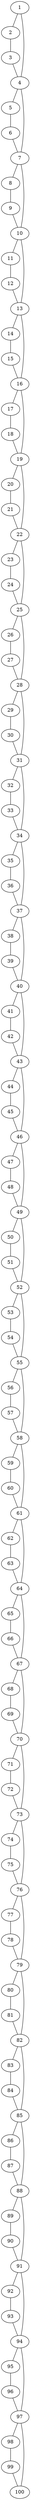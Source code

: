 strict graph {
1 -- 2
2 -- 3
3 -- 4
4 -- 1
4 -- 5
5 -- 6
6 -- 7
7 -- 4
7 -- 8
8 -- 9
9 -- 10
10 -- 7
10 -- 11
11 -- 12
12 -- 13
13 -- 10
13 -- 14
14 -- 15
15 -- 16
16 -- 13
16 -- 17
17 -- 18
18 -- 19
19 -- 16
19 -- 20
20 -- 21
21 -- 22
22 -- 19
22 -- 23
23 -- 24
24 -- 25
25 -- 22
25 -- 26
26 -- 27
27 -- 28
28 -- 25
28 -- 29
29 -- 30
30 -- 31
31 -- 28
31 -- 32
32 -- 33
33 -- 34
34 -- 31
34 -- 35
35 -- 36
36 -- 37
37 -- 34
37 -- 38
38 -- 39
39 -- 40
40 -- 37
40 -- 41
41 -- 42
42 -- 43
43 -- 40
43 -- 44
44 -- 45
45 -- 46
46 -- 43
46 -- 47
47 -- 48
48 -- 49
49 -- 46
49 -- 50
50 -- 51
51 -- 52
52 -- 49
52 -- 53
53 -- 54
54 -- 55
55 -- 52
55 -- 56
56 -- 57
57 -- 58
58 -- 55
58 -- 59
59 -- 60
60 -- 61
61 -- 58
61 -- 62
62 -- 63
63 -- 64
64 -- 61
64 -- 65
65 -- 66
66 -- 67
67 -- 64
67 -- 68
68 -- 69
69 -- 70
70 -- 67
70 -- 71
71 -- 72
72 -- 73
73 -- 70
73 -- 74
74 -- 75
75 -- 76
76 -- 73
76 -- 77
77 -- 78
78 -- 79
79 -- 76
79 -- 80
80 -- 81
81 -- 82
82 -- 79
82 -- 83
83 -- 84
84 -- 85
85 -- 82
85 -- 86
86 -- 87
87 -- 88
88 -- 85
88 -- 89
89 -- 90
90 -- 91
91 -- 88
91 -- 92
92 -- 93
93 -- 94
94 -- 91
94 -- 95
95 -- 96
96 -- 97
97 -- 94
97 -- 98
98 -- 99
99 -- 100
100 -- 97
}
